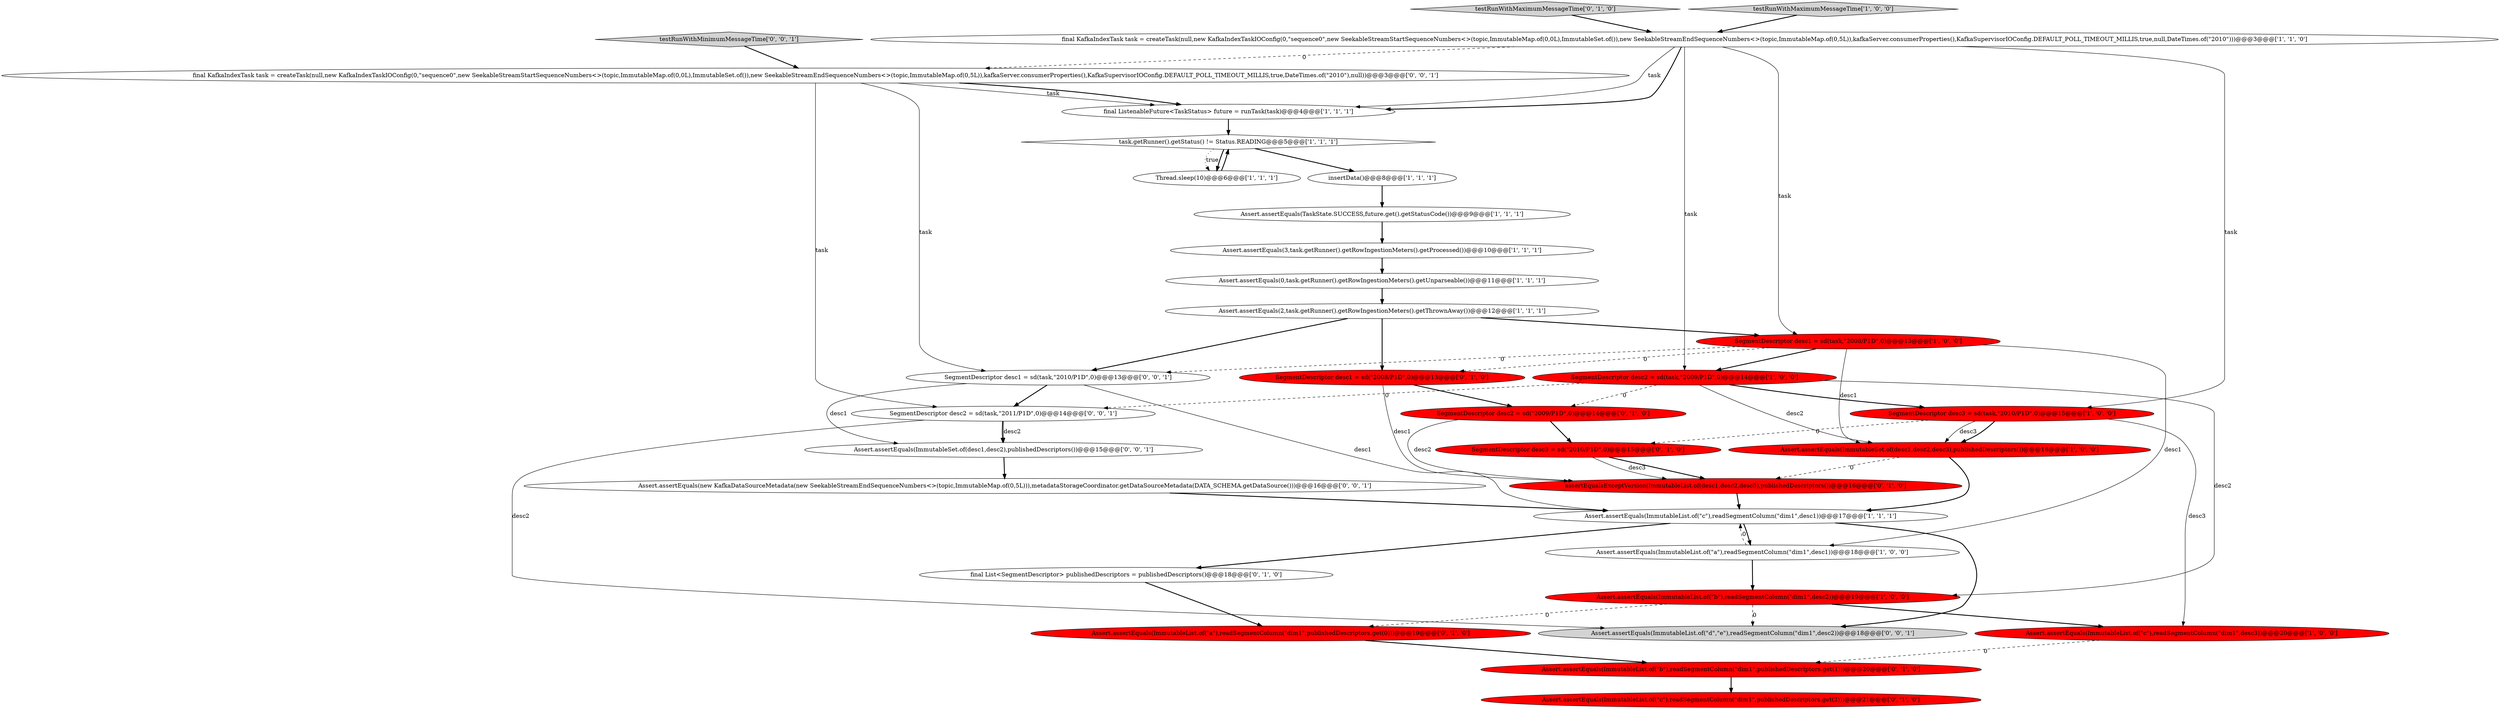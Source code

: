 digraph {
8 [style = filled, label = "final ListenableFuture<TaskStatus> future = runTask(task)@@@4@@@['1', '1', '1']", fillcolor = white, shape = ellipse image = "AAA0AAABBB1BBB"];
33 [style = filled, label = "SegmentDescriptor desc2 = sd(task,\"2011/P1D\",0)@@@14@@@['0', '0', '1']", fillcolor = white, shape = ellipse image = "AAA0AAABBB3BBB"];
22 [style = filled, label = "assertEqualsExceptVersion(ImmutableList.of(desc1,desc2,desc3),publishedDescriptors())@@@16@@@['0', '1', '0']", fillcolor = red, shape = ellipse image = "AAA1AAABBB2BBB"];
3 [style = filled, label = "SegmentDescriptor desc1 = sd(task,\"2008/P1D\",0)@@@13@@@['1', '0', '0']", fillcolor = red, shape = ellipse image = "AAA1AAABBB1BBB"];
20 [style = filled, label = "testRunWithMaximumMessageTime['0', '1', '0']", fillcolor = lightgray, shape = diamond image = "AAA0AAABBB2BBB"];
0 [style = filled, label = "final KafkaIndexTask task = createTask(null,new KafkaIndexTaskIOConfig(0,\"sequence0\",new SeekableStreamStartSequenceNumbers<>(topic,ImmutableMap.of(0,0L),ImmutableSet.of()),new SeekableStreamEndSequenceNumbers<>(topic,ImmutableMap.of(0,5L)),kafkaServer.consumerProperties(),KafkaSupervisorIOConfig.DEFAULT_POLL_TIMEOUT_MILLIS,true,null,DateTimes.of(\"2010\")))@@@3@@@['1', '1', '0']", fillcolor = white, shape = ellipse image = "AAA0AAABBB1BBB"];
12 [style = filled, label = "Assert.assertEquals(0,task.getRunner().getRowIngestionMeters().getUnparseable())@@@11@@@['1', '1', '1']", fillcolor = white, shape = ellipse image = "AAA0AAABBB1BBB"];
6 [style = filled, label = "SegmentDescriptor desc3 = sd(task,\"2010/P1D\",0)@@@15@@@['1', '0', '0']", fillcolor = red, shape = ellipse image = "AAA1AAABBB1BBB"];
7 [style = filled, label = "SegmentDescriptor desc2 = sd(task,\"2009/P1D\",0)@@@14@@@['1', '0', '0']", fillcolor = red, shape = ellipse image = "AAA1AAABBB1BBB"];
10 [style = filled, label = "Assert.assertEquals(ImmutableList.of(\"b\"),readSegmentColumn(\"dim1\",desc2))@@@19@@@['1', '0', '0']", fillcolor = red, shape = ellipse image = "AAA1AAABBB1BBB"];
19 [style = filled, label = "Assert.assertEquals(ImmutableList.of(\"b\"),readSegmentColumn(\"dim1\",publishedDescriptors.get(1)))@@@20@@@['0', '1', '0']", fillcolor = red, shape = ellipse image = "AAA1AAABBB2BBB"];
28 [style = filled, label = "testRunWithMinimumMessageTime['0', '0', '1']", fillcolor = lightgray, shape = diamond image = "AAA0AAABBB3BBB"];
4 [style = filled, label = "Thread.sleep(10)@@@6@@@['1', '1', '1']", fillcolor = white, shape = ellipse image = "AAA0AAABBB1BBB"];
29 [style = filled, label = "Assert.assertEquals(ImmutableList.of(\"d\",\"e\"),readSegmentColumn(\"dim1\",desc2))@@@18@@@['0', '0', '1']", fillcolor = lightgray, shape = ellipse image = "AAA0AAABBB3BBB"];
18 [style = filled, label = "Assert.assertEquals(ImmutableList.of(\"c\"),readSegmentColumn(\"dim1\",publishedDescriptors.get(2)))@@@21@@@['0', '1', '0']", fillcolor = red, shape = ellipse image = "AAA1AAABBB2BBB"];
26 [style = filled, label = "SegmentDescriptor desc2 = sd(\"2009/P1D\",0)@@@14@@@['0', '1', '0']", fillcolor = red, shape = ellipse image = "AAA1AAABBB2BBB"];
15 [style = filled, label = "task.getRunner().getStatus() != Status.READING@@@5@@@['1', '1', '1']", fillcolor = white, shape = diamond image = "AAA0AAABBB1BBB"];
23 [style = filled, label = "SegmentDescriptor desc1 = sd(\"2008/P1D\",0)@@@13@@@['0', '1', '0']", fillcolor = red, shape = ellipse image = "AAA1AAABBB2BBB"];
21 [style = filled, label = "Assert.assertEquals(ImmutableList.of(\"a\"),readSegmentColumn(\"dim1\",publishedDescriptors.get(0)))@@@19@@@['0', '1', '0']", fillcolor = red, shape = ellipse image = "AAA1AAABBB2BBB"];
32 [style = filled, label = "SegmentDescriptor desc1 = sd(task,\"2010/P1D\",0)@@@13@@@['0', '0', '1']", fillcolor = white, shape = ellipse image = "AAA0AAABBB3BBB"];
11 [style = filled, label = "insertData()@@@8@@@['1', '1', '1']", fillcolor = white, shape = ellipse image = "AAA0AAABBB1BBB"];
17 [style = filled, label = "testRunWithMaximumMessageTime['1', '0', '0']", fillcolor = lightgray, shape = diamond image = "AAA0AAABBB1BBB"];
2 [style = filled, label = "Assert.assertEquals(ImmutableList.of(\"a\"),readSegmentColumn(\"dim1\",desc1))@@@18@@@['1', '0', '0']", fillcolor = white, shape = ellipse image = "AAA0AAABBB1BBB"];
13 [style = filled, label = "Assert.assertEquals(ImmutableList.of(\"c\"),readSegmentColumn(\"dim1\",desc1))@@@17@@@['1', '1', '1']", fillcolor = white, shape = ellipse image = "AAA0AAABBB1BBB"];
31 [style = filled, label = "Assert.assertEquals(new KafkaDataSourceMetadata(new SeekableStreamEndSequenceNumbers<>(topic,ImmutableMap.of(0,5L))),metadataStorageCoordinator.getDataSourceMetadata(DATA_SCHEMA.getDataSource()))@@@16@@@['0', '0', '1']", fillcolor = white, shape = ellipse image = "AAA0AAABBB3BBB"];
9 [style = filled, label = "Assert.assertEquals(ImmutableList.of(\"c\"),readSegmentColumn(\"dim1\",desc3))@@@20@@@['1', '0', '0']", fillcolor = red, shape = ellipse image = "AAA1AAABBB1BBB"];
1 [style = filled, label = "Assert.assertEquals(TaskState.SUCCESS,future.get().getStatusCode())@@@9@@@['1', '1', '1']", fillcolor = white, shape = ellipse image = "AAA0AAABBB1BBB"];
30 [style = filled, label = "final KafkaIndexTask task = createTask(null,new KafkaIndexTaskIOConfig(0,\"sequence0\",new SeekableStreamStartSequenceNumbers<>(topic,ImmutableMap.of(0,0L),ImmutableSet.of()),new SeekableStreamEndSequenceNumbers<>(topic,ImmutableMap.of(0,5L)),kafkaServer.consumerProperties(),KafkaSupervisorIOConfig.DEFAULT_POLL_TIMEOUT_MILLIS,true,DateTimes.of(\"2010\"),null))@@@3@@@['0', '0', '1']", fillcolor = white, shape = ellipse image = "AAA0AAABBB3BBB"];
16 [style = filled, label = "Assert.assertEquals(ImmutableSet.of(desc1,desc2,desc3),publishedDescriptors())@@@16@@@['1', '0', '0']", fillcolor = red, shape = ellipse image = "AAA1AAABBB1BBB"];
27 [style = filled, label = "Assert.assertEquals(ImmutableSet.of(desc1,desc2),publishedDescriptors())@@@15@@@['0', '0', '1']", fillcolor = white, shape = ellipse image = "AAA0AAABBB3BBB"];
14 [style = filled, label = "Assert.assertEquals(3,task.getRunner().getRowIngestionMeters().getProcessed())@@@10@@@['1', '1', '1']", fillcolor = white, shape = ellipse image = "AAA0AAABBB1BBB"];
24 [style = filled, label = "final List<SegmentDescriptor> publishedDescriptors = publishedDescriptors()@@@18@@@['0', '1', '0']", fillcolor = white, shape = ellipse image = "AAA0AAABBB2BBB"];
5 [style = filled, label = "Assert.assertEquals(2,task.getRunner().getRowIngestionMeters().getThrownAway())@@@12@@@['1', '1', '1']", fillcolor = white, shape = ellipse image = "AAA0AAABBB1BBB"];
25 [style = filled, label = "SegmentDescriptor desc3 = sd(\"2010/P1D\",0)@@@15@@@['0', '1', '0']", fillcolor = red, shape = ellipse image = "AAA1AAABBB2BBB"];
5->3 [style = bold, label=""];
16->13 [style = bold, label=""];
19->18 [style = bold, label=""];
10->21 [style = dashed, label="0"];
8->15 [style = bold, label=""];
33->27 [style = solid, label="desc2"];
12->5 [style = bold, label=""];
0->6 [style = solid, label="task"];
32->13 [style = solid, label="desc1"];
5->23 [style = bold, label=""];
25->22 [style = bold, label=""];
11->1 [style = bold, label=""];
13->24 [style = bold, label=""];
21->19 [style = bold, label=""];
28->30 [style = bold, label=""];
31->13 [style = bold, label=""];
26->25 [style = bold, label=""];
20->0 [style = bold, label=""];
32->27 [style = solid, label="desc1"];
4->15 [style = bold, label=""];
23->26 [style = bold, label=""];
27->31 [style = bold, label=""];
23->22 [style = solid, label="desc1"];
10->29 [style = dashed, label="0"];
6->16 [style = solid, label="desc3"];
2->10 [style = bold, label=""];
33->27 [style = bold, label=""];
25->22 [style = solid, label="desc3"];
30->33 [style = solid, label="task"];
32->33 [style = bold, label=""];
15->4 [style = dotted, label="true"];
9->19 [style = dashed, label="0"];
26->22 [style = solid, label="desc2"];
5->32 [style = bold, label=""];
3->23 [style = dashed, label="0"];
13->29 [style = bold, label=""];
17->0 [style = bold, label=""];
15->11 [style = bold, label=""];
6->25 [style = dashed, label="0"];
3->7 [style = bold, label=""];
24->21 [style = bold, label=""];
6->16 [style = bold, label=""];
2->13 [style = dashed, label="0"];
0->3 [style = solid, label="task"];
7->10 [style = solid, label="desc2"];
14->12 [style = bold, label=""];
7->6 [style = bold, label=""];
30->8 [style = solid, label="task"];
0->8 [style = bold, label=""];
15->4 [style = bold, label=""];
0->30 [style = dashed, label="0"];
0->8 [style = solid, label="task"];
3->2 [style = solid, label="desc1"];
1->14 [style = bold, label=""];
10->9 [style = bold, label=""];
7->33 [style = dashed, label="0"];
3->32 [style = dashed, label="0"];
22->13 [style = bold, label=""];
7->16 [style = solid, label="desc2"];
6->9 [style = solid, label="desc3"];
0->7 [style = solid, label="task"];
30->8 [style = bold, label=""];
7->26 [style = dashed, label="0"];
30->32 [style = solid, label="task"];
33->29 [style = solid, label="desc2"];
16->22 [style = dashed, label="0"];
13->2 [style = bold, label=""];
3->16 [style = solid, label="desc1"];
}
